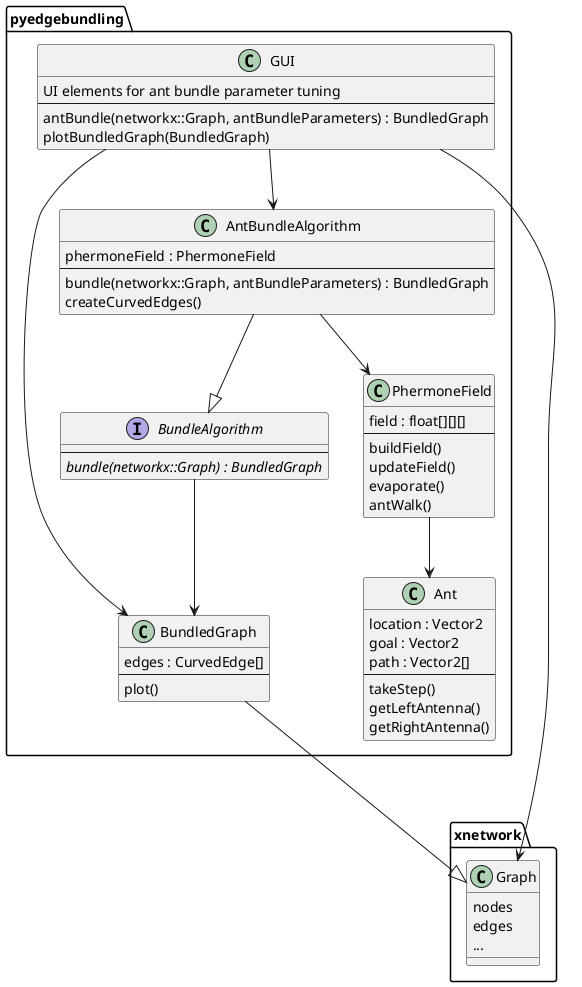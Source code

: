 @startuml

package xnetwork {
    class "Graph" as xgraph {
        nodes
        edges
        ...
    }
}

package "pyedgebundling" as ppeb {
    class "GUI" as gui {
        UI elements for ant bundle parameter tuning
        --
        antBundle(networkx::Graph, antBundleParameters) : BundledGraph
        plotBundledGraph(BundledGraph)
    }

    class "BundledGraph" as bg {
        edges : CurvedEdge[]
        --
        plot()
    }

    interface "BundleAlgorithm" as ba {
        --
        {abstract} bundle(networkx::Graph) : BundledGraph
    }

    class "AntBundleAlgorithm" as aba {
        phermoneField : PhermoneField
        --
        bundle(networkx::Graph, antBundleParameters) : BundledGraph
        createCurvedEdges()
    }

    class "PhermoneField" as pf {
        field : float[][][]
        --
        buildField()
        updateField()
        evaporate()
        antWalk()
    }

    class Ant {
        location : Vector2
        goal : Vector2
        path : Vector2[]
        --
        takeStep()
        getLeftAntenna()
        getRightAntenna()
    }
}

gui --> aba

aba --|> ba
aba --> pf

pf --> Ant

gui --> bg
ba --> bg

gui ---> xgraph
bg ---|> xgraph


@enduml